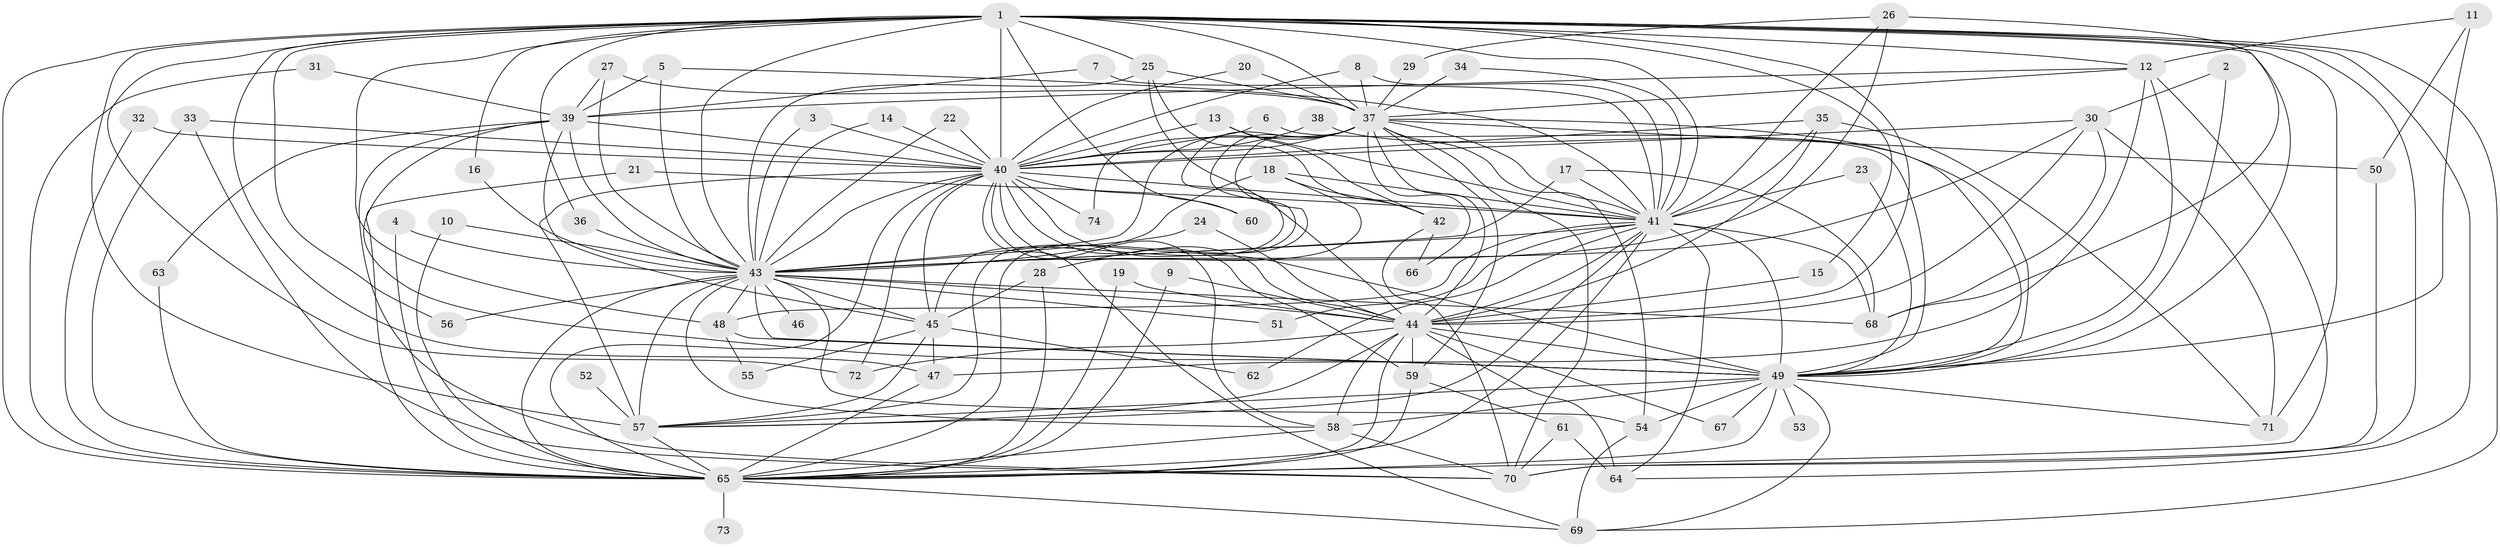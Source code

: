 // original degree distribution, {16: 0.006802721088435374, 22: 0.006802721088435374, 14: 0.006802721088435374, 25: 0.006802721088435374, 29: 0.02040816326530612, 27: 0.006802721088435374, 28: 0.006802721088435374, 40: 0.006802721088435374, 8: 0.006802721088435374, 3: 0.23809523809523808, 9: 0.006802721088435374, 6: 0.027210884353741496, 2: 0.5238095238095238, 5: 0.02040816326530612, 4: 0.10884353741496598}
// Generated by graph-tools (version 1.1) at 2025/25/03/09/25 03:25:48]
// undirected, 74 vertices, 204 edges
graph export_dot {
graph [start="1"]
  node [color=gray90,style=filled];
  1;
  2;
  3;
  4;
  5;
  6;
  7;
  8;
  9;
  10;
  11;
  12;
  13;
  14;
  15;
  16;
  17;
  18;
  19;
  20;
  21;
  22;
  23;
  24;
  25;
  26;
  27;
  28;
  29;
  30;
  31;
  32;
  33;
  34;
  35;
  36;
  37;
  38;
  39;
  40;
  41;
  42;
  43;
  44;
  45;
  46;
  47;
  48;
  49;
  50;
  51;
  52;
  53;
  54;
  55;
  56;
  57;
  58;
  59;
  60;
  61;
  62;
  63;
  64;
  65;
  66;
  67;
  68;
  69;
  70;
  71;
  72;
  73;
  74;
  1 -- 12 [weight=1.0];
  1 -- 15 [weight=1.0];
  1 -- 16 [weight=1.0];
  1 -- 25 [weight=1.0];
  1 -- 36 [weight=1.0];
  1 -- 37 [weight=2.0];
  1 -- 40 [weight=3.0];
  1 -- 41 [weight=2.0];
  1 -- 43 [weight=4.0];
  1 -- 44 [weight=2.0];
  1 -- 47 [weight=1.0];
  1 -- 48 [weight=1.0];
  1 -- 49 [weight=2.0];
  1 -- 56 [weight=1.0];
  1 -- 57 [weight=4.0];
  1 -- 60 [weight=1.0];
  1 -- 64 [weight=1.0];
  1 -- 65 [weight=2.0];
  1 -- 69 [weight=1.0];
  1 -- 70 [weight=1.0];
  1 -- 71 [weight=2.0];
  1 -- 72 [weight=1.0];
  2 -- 30 [weight=1.0];
  2 -- 49 [weight=1.0];
  3 -- 40 [weight=1.0];
  3 -- 43 [weight=1.0];
  4 -- 43 [weight=1.0];
  4 -- 65 [weight=1.0];
  5 -- 39 [weight=1.0];
  5 -- 41 [weight=1.0];
  5 -- 43 [weight=1.0];
  6 -- 40 [weight=1.0];
  6 -- 49 [weight=1.0];
  7 -- 39 [weight=1.0];
  7 -- 41 [weight=1.0];
  8 -- 37 [weight=1.0];
  8 -- 40 [weight=1.0];
  8 -- 41 [weight=1.0];
  9 -- 44 [weight=1.0];
  9 -- 65 [weight=1.0];
  10 -- 43 [weight=1.0];
  10 -- 65 [weight=1.0];
  11 -- 12 [weight=1.0];
  11 -- 49 [weight=1.0];
  11 -- 50 [weight=1.0];
  12 -- 37 [weight=1.0];
  12 -- 39 [weight=1.0];
  12 -- 47 [weight=1.0];
  12 -- 49 [weight=1.0];
  12 -- 65 [weight=1.0];
  13 -- 40 [weight=1.0];
  13 -- 41 [weight=1.0];
  13 -- 42 [weight=1.0];
  14 -- 40 [weight=1.0];
  14 -- 43 [weight=1.0];
  15 -- 44 [weight=1.0];
  16 -- 43 [weight=1.0];
  17 -- 41 [weight=2.0];
  17 -- 43 [weight=1.0];
  17 -- 68 [weight=1.0];
  18 -- 28 [weight=1.0];
  18 -- 41 [weight=1.0];
  18 -- 42 [weight=1.0];
  18 -- 43 [weight=1.0];
  19 -- 44 [weight=1.0];
  19 -- 65 [weight=1.0];
  20 -- 37 [weight=1.0];
  20 -- 40 [weight=1.0];
  21 -- 41 [weight=1.0];
  21 -- 65 [weight=1.0];
  22 -- 40 [weight=1.0];
  22 -- 43 [weight=1.0];
  23 -- 41 [weight=1.0];
  23 -- 49 [weight=1.0];
  24 -- 43 [weight=1.0];
  24 -- 44 [weight=1.0];
  25 -- 37 [weight=1.0];
  25 -- 42 [weight=1.0];
  25 -- 43 [weight=1.0];
  25 -- 44 [weight=1.0];
  26 -- 29 [weight=1.0];
  26 -- 41 [weight=1.0];
  26 -- 43 [weight=1.0];
  26 -- 68 [weight=1.0];
  27 -- 37 [weight=1.0];
  27 -- 39 [weight=1.0];
  27 -- 43 [weight=1.0];
  28 -- 45 [weight=1.0];
  28 -- 65 [weight=1.0];
  29 -- 37 [weight=1.0];
  30 -- 40 [weight=1.0];
  30 -- 43 [weight=2.0];
  30 -- 44 [weight=2.0];
  30 -- 68 [weight=1.0];
  30 -- 71 [weight=1.0];
  31 -- 39 [weight=1.0];
  31 -- 65 [weight=1.0];
  32 -- 40 [weight=1.0];
  32 -- 65 [weight=1.0];
  33 -- 40 [weight=1.0];
  33 -- 65 [weight=1.0];
  33 -- 70 [weight=1.0];
  34 -- 37 [weight=2.0];
  34 -- 41 [weight=1.0];
  35 -- 40 [weight=1.0];
  35 -- 41 [weight=1.0];
  35 -- 44 [weight=1.0];
  35 -- 71 [weight=2.0];
  36 -- 43 [weight=1.0];
  37 -- 40 [weight=2.0];
  37 -- 41 [weight=1.0];
  37 -- 43 [weight=2.0];
  37 -- 44 [weight=1.0];
  37 -- 45 [weight=2.0];
  37 -- 49 [weight=1.0];
  37 -- 50 [weight=2.0];
  37 -- 54 [weight=1.0];
  37 -- 57 [weight=1.0];
  37 -- 59 [weight=1.0];
  37 -- 65 [weight=3.0];
  37 -- 66 [weight=1.0];
  37 -- 70 [weight=1.0];
  37 -- 74 [weight=1.0];
  38 -- 40 [weight=1.0];
  38 -- 49 [weight=1.0];
  39 -- 40 [weight=1.0];
  39 -- 43 [weight=2.0];
  39 -- 45 [weight=1.0];
  39 -- 49 [weight=1.0];
  39 -- 63 [weight=1.0];
  39 -- 70 [weight=1.0];
  40 -- 41 [weight=2.0];
  40 -- 43 [weight=1.0];
  40 -- 44 [weight=1.0];
  40 -- 45 [weight=1.0];
  40 -- 49 [weight=1.0];
  40 -- 57 [weight=2.0];
  40 -- 58 [weight=1.0];
  40 -- 59 [weight=1.0];
  40 -- 60 [weight=1.0];
  40 -- 65 [weight=2.0];
  40 -- 69 [weight=1.0];
  40 -- 72 [weight=1.0];
  40 -- 74 [weight=1.0];
  41 -- 43 [weight=1.0];
  41 -- 44 [weight=1.0];
  41 -- 48 [weight=1.0];
  41 -- 49 [weight=2.0];
  41 -- 51 [weight=1.0];
  41 -- 57 [weight=1.0];
  41 -- 62 [weight=1.0];
  41 -- 64 [weight=1.0];
  41 -- 65 [weight=1.0];
  41 -- 68 [weight=1.0];
  42 -- 66 [weight=1.0];
  42 -- 70 [weight=1.0];
  43 -- 44 [weight=1.0];
  43 -- 45 [weight=1.0];
  43 -- 46 [weight=1.0];
  43 -- 48 [weight=1.0];
  43 -- 49 [weight=1.0];
  43 -- 51 [weight=1.0];
  43 -- 54 [weight=1.0];
  43 -- 56 [weight=1.0];
  43 -- 57 [weight=1.0];
  43 -- 58 [weight=1.0];
  43 -- 65 [weight=2.0];
  43 -- 68 [weight=1.0];
  44 -- 49 [weight=1.0];
  44 -- 57 [weight=1.0];
  44 -- 58 [weight=1.0];
  44 -- 59 [weight=1.0];
  44 -- 64 [weight=2.0];
  44 -- 65 [weight=1.0];
  44 -- 67 [weight=1.0];
  44 -- 72 [weight=1.0];
  45 -- 47 [weight=1.0];
  45 -- 55 [weight=1.0];
  45 -- 57 [weight=1.0];
  45 -- 62 [weight=1.0];
  47 -- 65 [weight=1.0];
  48 -- 49 [weight=2.0];
  48 -- 55 [weight=1.0];
  49 -- 53 [weight=1.0];
  49 -- 54 [weight=1.0];
  49 -- 57 [weight=1.0];
  49 -- 58 [weight=2.0];
  49 -- 65 [weight=1.0];
  49 -- 67 [weight=1.0];
  49 -- 69 [weight=1.0];
  49 -- 71 [weight=1.0];
  50 -- 70 [weight=1.0];
  52 -- 57 [weight=1.0];
  54 -- 69 [weight=1.0];
  57 -- 65 [weight=1.0];
  58 -- 65 [weight=1.0];
  58 -- 70 [weight=1.0];
  59 -- 61 [weight=1.0];
  59 -- 65 [weight=1.0];
  61 -- 64 [weight=1.0];
  61 -- 70 [weight=1.0];
  63 -- 65 [weight=1.0];
  65 -- 69 [weight=1.0];
  65 -- 73 [weight=1.0];
}
